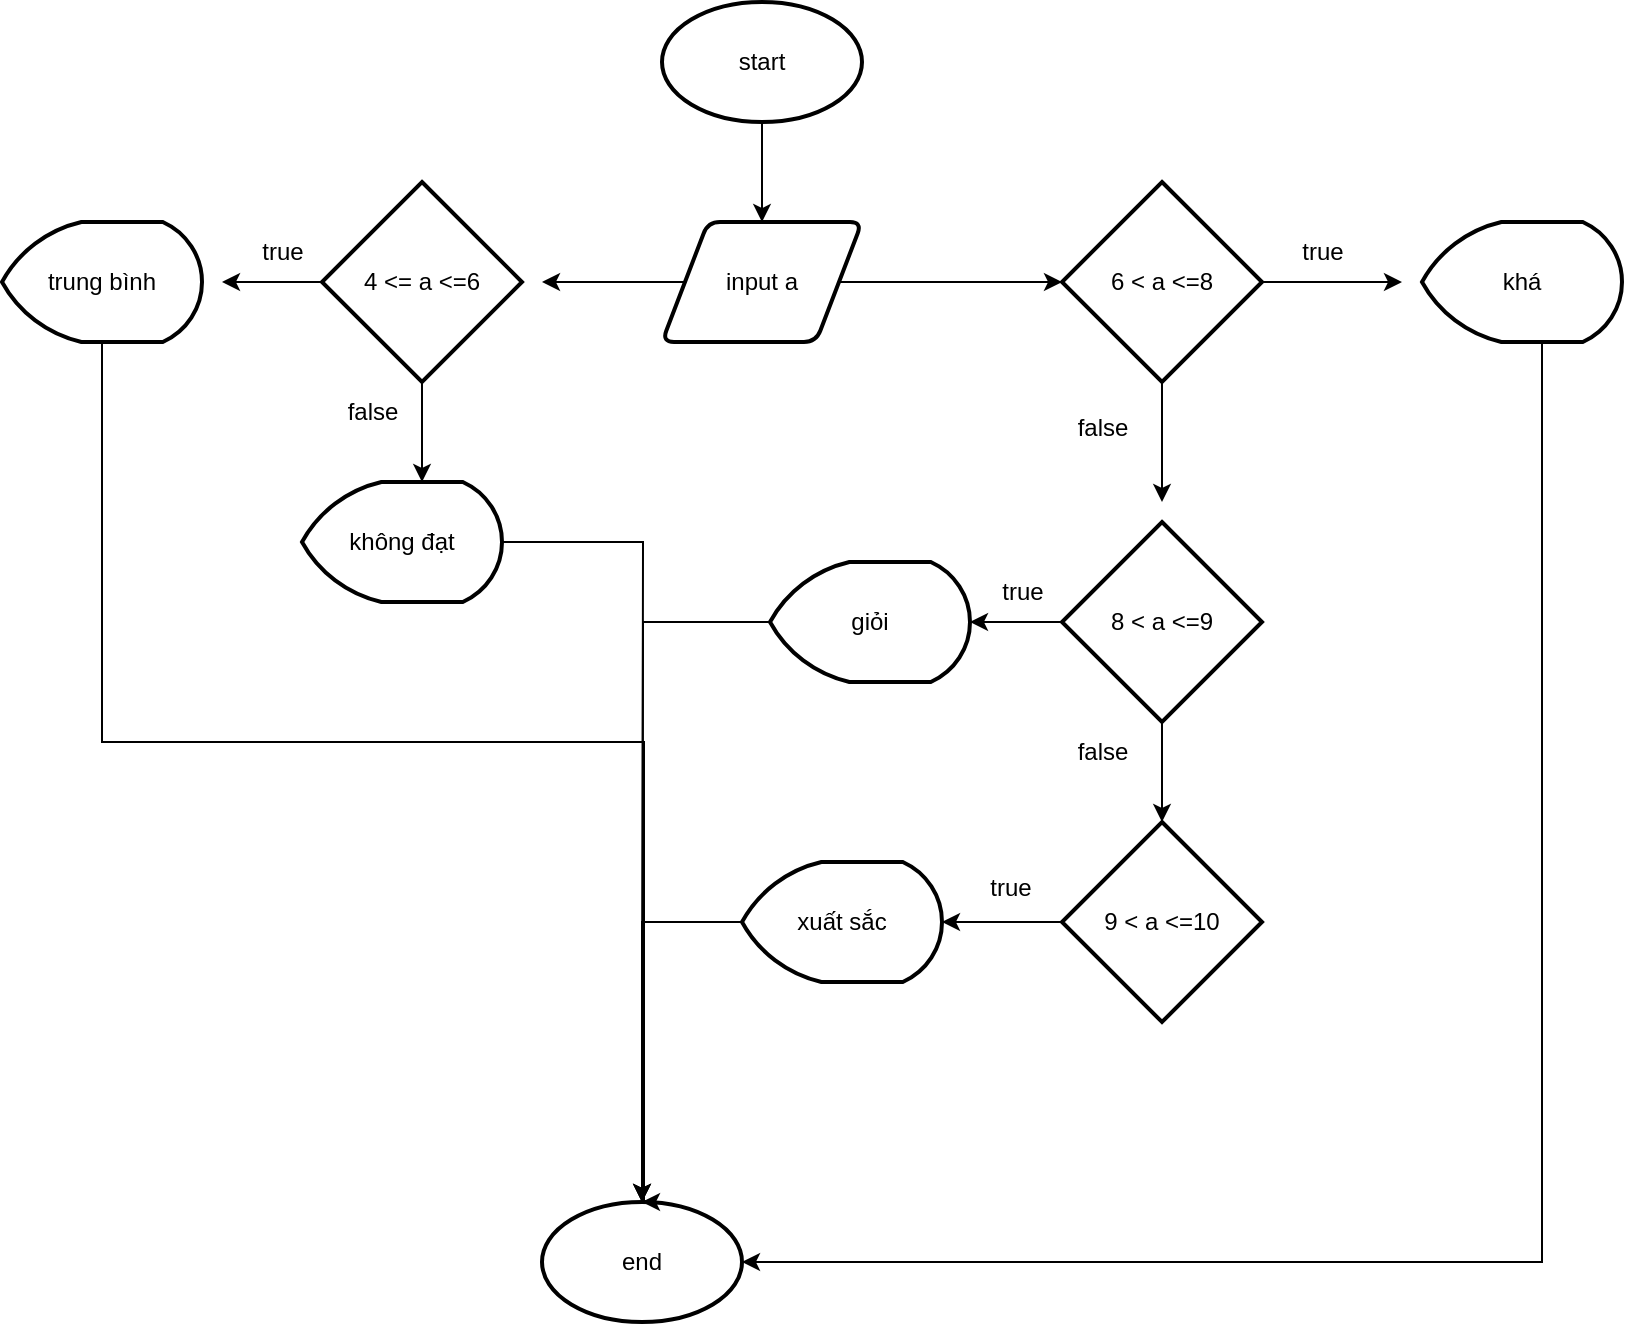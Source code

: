 <mxfile version="25.0.3">
  <diagram id="C5RBs43oDa-KdzZeNtuy" name="Page-1">
    <mxGraphModel dx="1836" dy="619" grid="1" gridSize="10" guides="1" tooltips="1" connect="1" arrows="1" fold="1" page="1" pageScale="1" pageWidth="827" pageHeight="1169" math="0" shadow="0">
      <root>
        <mxCell id="WIyWlLk6GJQsqaUBKTNV-0" />
        <mxCell id="WIyWlLk6GJQsqaUBKTNV-1" parent="WIyWlLk6GJQsqaUBKTNV-0" />
        <mxCell id="XJSKBv1WSOzIokyZPbyB-2" style="edgeStyle=orthogonalEdgeStyle;rounded=0;orthogonalLoop=1;jettySize=auto;html=1;" edge="1" parent="WIyWlLk6GJQsqaUBKTNV-1" source="XJSKBv1WSOzIokyZPbyB-0" target="XJSKBv1WSOzIokyZPbyB-1">
          <mxGeometry relative="1" as="geometry" />
        </mxCell>
        <mxCell id="XJSKBv1WSOzIokyZPbyB-0" value="start" style="strokeWidth=2;html=1;shape=mxgraph.flowchart.start_1;whiteSpace=wrap;" vertex="1" parent="WIyWlLk6GJQsqaUBKTNV-1">
          <mxGeometry x="310" y="50" width="100" height="60" as="geometry" />
        </mxCell>
        <mxCell id="XJSKBv1WSOzIokyZPbyB-25" style="edgeStyle=orthogonalEdgeStyle;rounded=0;orthogonalLoop=1;jettySize=auto;html=1;" edge="1" parent="WIyWlLk6GJQsqaUBKTNV-1" source="XJSKBv1WSOzIokyZPbyB-1">
          <mxGeometry relative="1" as="geometry">
            <mxPoint x="250" y="190" as="targetPoint" />
          </mxGeometry>
        </mxCell>
        <mxCell id="XJSKBv1WSOzIokyZPbyB-32" style="edgeStyle=orthogonalEdgeStyle;rounded=0;orthogonalLoop=1;jettySize=auto;html=1;" edge="1" parent="WIyWlLk6GJQsqaUBKTNV-1" source="XJSKBv1WSOzIokyZPbyB-1">
          <mxGeometry relative="1" as="geometry">
            <mxPoint x="510" y="190" as="targetPoint" />
          </mxGeometry>
        </mxCell>
        <mxCell id="XJSKBv1WSOzIokyZPbyB-1" value="input a" style="shape=parallelogram;html=1;strokeWidth=2;perimeter=parallelogramPerimeter;whiteSpace=wrap;rounded=1;arcSize=12;size=0.23;" vertex="1" parent="WIyWlLk6GJQsqaUBKTNV-1">
          <mxGeometry x="310" y="160" width="100" height="60" as="geometry" />
        </mxCell>
        <mxCell id="XJSKBv1WSOzIokyZPbyB-11" value="end" style="strokeWidth=2;html=1;shape=mxgraph.flowchart.start_1;whiteSpace=wrap;" vertex="1" parent="WIyWlLk6GJQsqaUBKTNV-1">
          <mxGeometry x="250" y="650" width="100" height="60" as="geometry" />
        </mxCell>
        <mxCell id="XJSKBv1WSOzIokyZPbyB-28" style="edgeStyle=orthogonalEdgeStyle;rounded=0;orthogonalLoop=1;jettySize=auto;html=1;" edge="1" parent="WIyWlLk6GJQsqaUBKTNV-1" source="XJSKBv1WSOzIokyZPbyB-26">
          <mxGeometry relative="1" as="geometry">
            <mxPoint x="90" y="190" as="targetPoint" />
          </mxGeometry>
        </mxCell>
        <mxCell id="XJSKBv1WSOzIokyZPbyB-30" style="edgeStyle=orthogonalEdgeStyle;rounded=0;orthogonalLoop=1;jettySize=auto;html=1;" edge="1" parent="WIyWlLk6GJQsqaUBKTNV-1" source="XJSKBv1WSOzIokyZPbyB-26">
          <mxGeometry relative="1" as="geometry">
            <mxPoint x="190" y="290" as="targetPoint" />
          </mxGeometry>
        </mxCell>
        <mxCell id="XJSKBv1WSOzIokyZPbyB-26" value="4 &amp;lt;= a &amp;lt;=6" style="strokeWidth=2;html=1;shape=mxgraph.flowchart.decision;whiteSpace=wrap;" vertex="1" parent="WIyWlLk6GJQsqaUBKTNV-1">
          <mxGeometry x="140" y="140" width="100" height="100" as="geometry" />
        </mxCell>
        <mxCell id="XJSKBv1WSOzIokyZPbyB-58" style="edgeStyle=orthogonalEdgeStyle;rounded=0;orthogonalLoop=1;jettySize=auto;html=1;" edge="1" parent="WIyWlLk6GJQsqaUBKTNV-1" source="XJSKBv1WSOzIokyZPbyB-29">
          <mxGeometry relative="1" as="geometry">
            <mxPoint x="300" y="650" as="targetPoint" />
            <Array as="points">
              <mxPoint x="30" y="420" />
              <mxPoint x="301" y="420" />
            </Array>
          </mxGeometry>
        </mxCell>
        <mxCell id="XJSKBv1WSOzIokyZPbyB-29" value="trung bình" style="strokeWidth=2;html=1;shape=mxgraph.flowchart.display;whiteSpace=wrap;" vertex="1" parent="WIyWlLk6GJQsqaUBKTNV-1">
          <mxGeometry x="-20" y="160" width="100" height="60" as="geometry" />
        </mxCell>
        <mxCell id="XJSKBv1WSOzIokyZPbyB-57" style="edgeStyle=orthogonalEdgeStyle;rounded=0;orthogonalLoop=1;jettySize=auto;html=1;" edge="1" parent="WIyWlLk6GJQsqaUBKTNV-1" source="XJSKBv1WSOzIokyZPbyB-31">
          <mxGeometry relative="1" as="geometry">
            <mxPoint x="300" y="650" as="targetPoint" />
          </mxGeometry>
        </mxCell>
        <mxCell id="XJSKBv1WSOzIokyZPbyB-31" value="không đạt" style="strokeWidth=2;html=1;shape=mxgraph.flowchart.display;whiteSpace=wrap;" vertex="1" parent="WIyWlLk6GJQsqaUBKTNV-1">
          <mxGeometry x="130" y="290" width="100" height="60" as="geometry" />
        </mxCell>
        <mxCell id="XJSKBv1WSOzIokyZPbyB-34" style="edgeStyle=orthogonalEdgeStyle;rounded=0;orthogonalLoop=1;jettySize=auto;html=1;" edge="1" parent="WIyWlLk6GJQsqaUBKTNV-1" source="XJSKBv1WSOzIokyZPbyB-33">
          <mxGeometry relative="1" as="geometry">
            <mxPoint x="680" y="190" as="targetPoint" />
          </mxGeometry>
        </mxCell>
        <mxCell id="XJSKBv1WSOzIokyZPbyB-39" style="edgeStyle=orthogonalEdgeStyle;rounded=0;orthogonalLoop=1;jettySize=auto;html=1;" edge="1" parent="WIyWlLk6GJQsqaUBKTNV-1" source="XJSKBv1WSOzIokyZPbyB-33">
          <mxGeometry relative="1" as="geometry">
            <mxPoint x="560" y="300" as="targetPoint" />
          </mxGeometry>
        </mxCell>
        <mxCell id="XJSKBv1WSOzIokyZPbyB-33" value="6 &amp;lt; a &amp;lt;=8" style="strokeWidth=2;html=1;shape=mxgraph.flowchart.decision;whiteSpace=wrap;" vertex="1" parent="WIyWlLk6GJQsqaUBKTNV-1">
          <mxGeometry x="510" y="140" width="100" height="100" as="geometry" />
        </mxCell>
        <mxCell id="XJSKBv1WSOzIokyZPbyB-35" value="khá" style="strokeWidth=2;html=1;shape=mxgraph.flowchart.display;whiteSpace=wrap;" vertex="1" parent="WIyWlLk6GJQsqaUBKTNV-1">
          <mxGeometry x="690" y="160" width="100" height="60" as="geometry" />
        </mxCell>
        <mxCell id="XJSKBv1WSOzIokyZPbyB-36" value="true" style="text;html=1;align=center;verticalAlign=middle;resizable=0;points=[];autosize=1;strokeColor=none;fillColor=none;" vertex="1" parent="WIyWlLk6GJQsqaUBKTNV-1">
          <mxGeometry x="100" y="160" width="40" height="30" as="geometry" />
        </mxCell>
        <mxCell id="XJSKBv1WSOzIokyZPbyB-37" value="false" style="text;html=1;align=center;verticalAlign=middle;resizable=0;points=[];autosize=1;strokeColor=none;fillColor=none;" vertex="1" parent="WIyWlLk6GJQsqaUBKTNV-1">
          <mxGeometry x="140" y="240" width="50" height="30" as="geometry" />
        </mxCell>
        <mxCell id="XJSKBv1WSOzIokyZPbyB-38" value="true" style="text;html=1;align=center;verticalAlign=middle;resizable=0;points=[];autosize=1;strokeColor=none;fillColor=none;" vertex="1" parent="WIyWlLk6GJQsqaUBKTNV-1">
          <mxGeometry x="620" y="160" width="40" height="30" as="geometry" />
        </mxCell>
        <mxCell id="XJSKBv1WSOzIokyZPbyB-40" value="false" style="text;html=1;align=center;verticalAlign=middle;resizable=0;points=[];autosize=1;strokeColor=none;fillColor=none;" vertex="1" parent="WIyWlLk6GJQsqaUBKTNV-1">
          <mxGeometry x="505" y="248" width="50" height="30" as="geometry" />
        </mxCell>
        <mxCell id="XJSKBv1WSOzIokyZPbyB-45" style="edgeStyle=orthogonalEdgeStyle;rounded=0;orthogonalLoop=1;jettySize=auto;html=1;" edge="1" parent="WIyWlLk6GJQsqaUBKTNV-1" source="XJSKBv1WSOzIokyZPbyB-41">
          <mxGeometry relative="1" as="geometry">
            <mxPoint x="560" y="460" as="targetPoint" />
          </mxGeometry>
        </mxCell>
        <mxCell id="XJSKBv1WSOzIokyZPbyB-41" value="8 &amp;lt; a &amp;lt;=9" style="strokeWidth=2;html=1;shape=mxgraph.flowchart.decision;whiteSpace=wrap;" vertex="1" parent="WIyWlLk6GJQsqaUBKTNV-1">
          <mxGeometry x="510" y="310" width="100" height="100" as="geometry" />
        </mxCell>
        <mxCell id="XJSKBv1WSOzIokyZPbyB-43" value="true" style="text;html=1;align=center;verticalAlign=middle;resizable=0;points=[];autosize=1;strokeColor=none;fillColor=none;" vertex="1" parent="WIyWlLk6GJQsqaUBKTNV-1">
          <mxGeometry x="470" y="330" width="40" height="30" as="geometry" />
        </mxCell>
        <mxCell id="XJSKBv1WSOzIokyZPbyB-56" style="edgeStyle=orthogonalEdgeStyle;rounded=0;orthogonalLoop=1;jettySize=auto;html=1;" edge="1" parent="WIyWlLk6GJQsqaUBKTNV-1" source="XJSKBv1WSOzIokyZPbyB-44">
          <mxGeometry relative="1" as="geometry">
            <mxPoint x="300" y="650" as="targetPoint" />
          </mxGeometry>
        </mxCell>
        <mxCell id="XJSKBv1WSOzIokyZPbyB-44" value="giỏi" style="strokeWidth=2;html=1;shape=mxgraph.flowchart.display;whiteSpace=wrap;" vertex="1" parent="WIyWlLk6GJQsqaUBKTNV-1">
          <mxGeometry x="364" y="330" width="100" height="60" as="geometry" />
        </mxCell>
        <mxCell id="XJSKBv1WSOzIokyZPbyB-46" value="false" style="text;html=1;align=center;verticalAlign=middle;resizable=0;points=[];autosize=1;strokeColor=none;fillColor=none;" vertex="1" parent="WIyWlLk6GJQsqaUBKTNV-1">
          <mxGeometry x="505" y="410" width="50" height="30" as="geometry" />
        </mxCell>
        <mxCell id="XJSKBv1WSOzIokyZPbyB-49" style="edgeStyle=orthogonalEdgeStyle;rounded=0;orthogonalLoop=1;jettySize=auto;html=1;" edge="1" parent="WIyWlLk6GJQsqaUBKTNV-1" source="XJSKBv1WSOzIokyZPbyB-47">
          <mxGeometry relative="1" as="geometry">
            <mxPoint x="450" y="510" as="targetPoint" />
          </mxGeometry>
        </mxCell>
        <mxCell id="XJSKBv1WSOzIokyZPbyB-47" value="9 &amp;lt; a &amp;lt;=10" style="strokeWidth=2;html=1;shape=mxgraph.flowchart.decision;whiteSpace=wrap;" vertex="1" parent="WIyWlLk6GJQsqaUBKTNV-1">
          <mxGeometry x="510" y="460" width="100" height="100" as="geometry" />
        </mxCell>
        <mxCell id="XJSKBv1WSOzIokyZPbyB-48" style="edgeStyle=orthogonalEdgeStyle;rounded=0;orthogonalLoop=1;jettySize=auto;html=1;entryX=1;entryY=0.5;entryDx=0;entryDy=0;entryPerimeter=0;" edge="1" parent="WIyWlLk6GJQsqaUBKTNV-1" source="XJSKBv1WSOzIokyZPbyB-41" target="XJSKBv1WSOzIokyZPbyB-44">
          <mxGeometry relative="1" as="geometry" />
        </mxCell>
        <mxCell id="XJSKBv1WSOzIokyZPbyB-50" value="true" style="text;html=1;align=center;verticalAlign=middle;resizable=0;points=[];autosize=1;strokeColor=none;fillColor=none;" vertex="1" parent="WIyWlLk6GJQsqaUBKTNV-1">
          <mxGeometry x="464" y="478" width="40" height="30" as="geometry" />
        </mxCell>
        <mxCell id="XJSKBv1WSOzIokyZPbyB-53" value="xuất sắc" style="strokeWidth=2;html=1;shape=mxgraph.flowchart.display;whiteSpace=wrap;" vertex="1" parent="WIyWlLk6GJQsqaUBKTNV-1">
          <mxGeometry x="350" y="480" width="100" height="60" as="geometry" />
        </mxCell>
        <mxCell id="XJSKBv1WSOzIokyZPbyB-54" style="edgeStyle=orthogonalEdgeStyle;rounded=0;orthogonalLoop=1;jettySize=auto;html=1;entryX=1;entryY=0.5;entryDx=0;entryDy=0;entryPerimeter=0;" edge="1" parent="WIyWlLk6GJQsqaUBKTNV-1" source="XJSKBv1WSOzIokyZPbyB-35" target="XJSKBv1WSOzIokyZPbyB-11">
          <mxGeometry relative="1" as="geometry">
            <Array as="points">
              <mxPoint x="750" y="680" />
            </Array>
          </mxGeometry>
        </mxCell>
        <mxCell id="XJSKBv1WSOzIokyZPbyB-55" style="edgeStyle=orthogonalEdgeStyle;rounded=0;orthogonalLoop=1;jettySize=auto;html=1;entryX=0.5;entryY=0;entryDx=0;entryDy=0;entryPerimeter=0;" edge="1" parent="WIyWlLk6GJQsqaUBKTNV-1" source="XJSKBv1WSOzIokyZPbyB-53" target="XJSKBv1WSOzIokyZPbyB-11">
          <mxGeometry relative="1" as="geometry">
            <Array as="points">
              <mxPoint x="300" y="510" />
            </Array>
          </mxGeometry>
        </mxCell>
      </root>
    </mxGraphModel>
  </diagram>
</mxfile>
